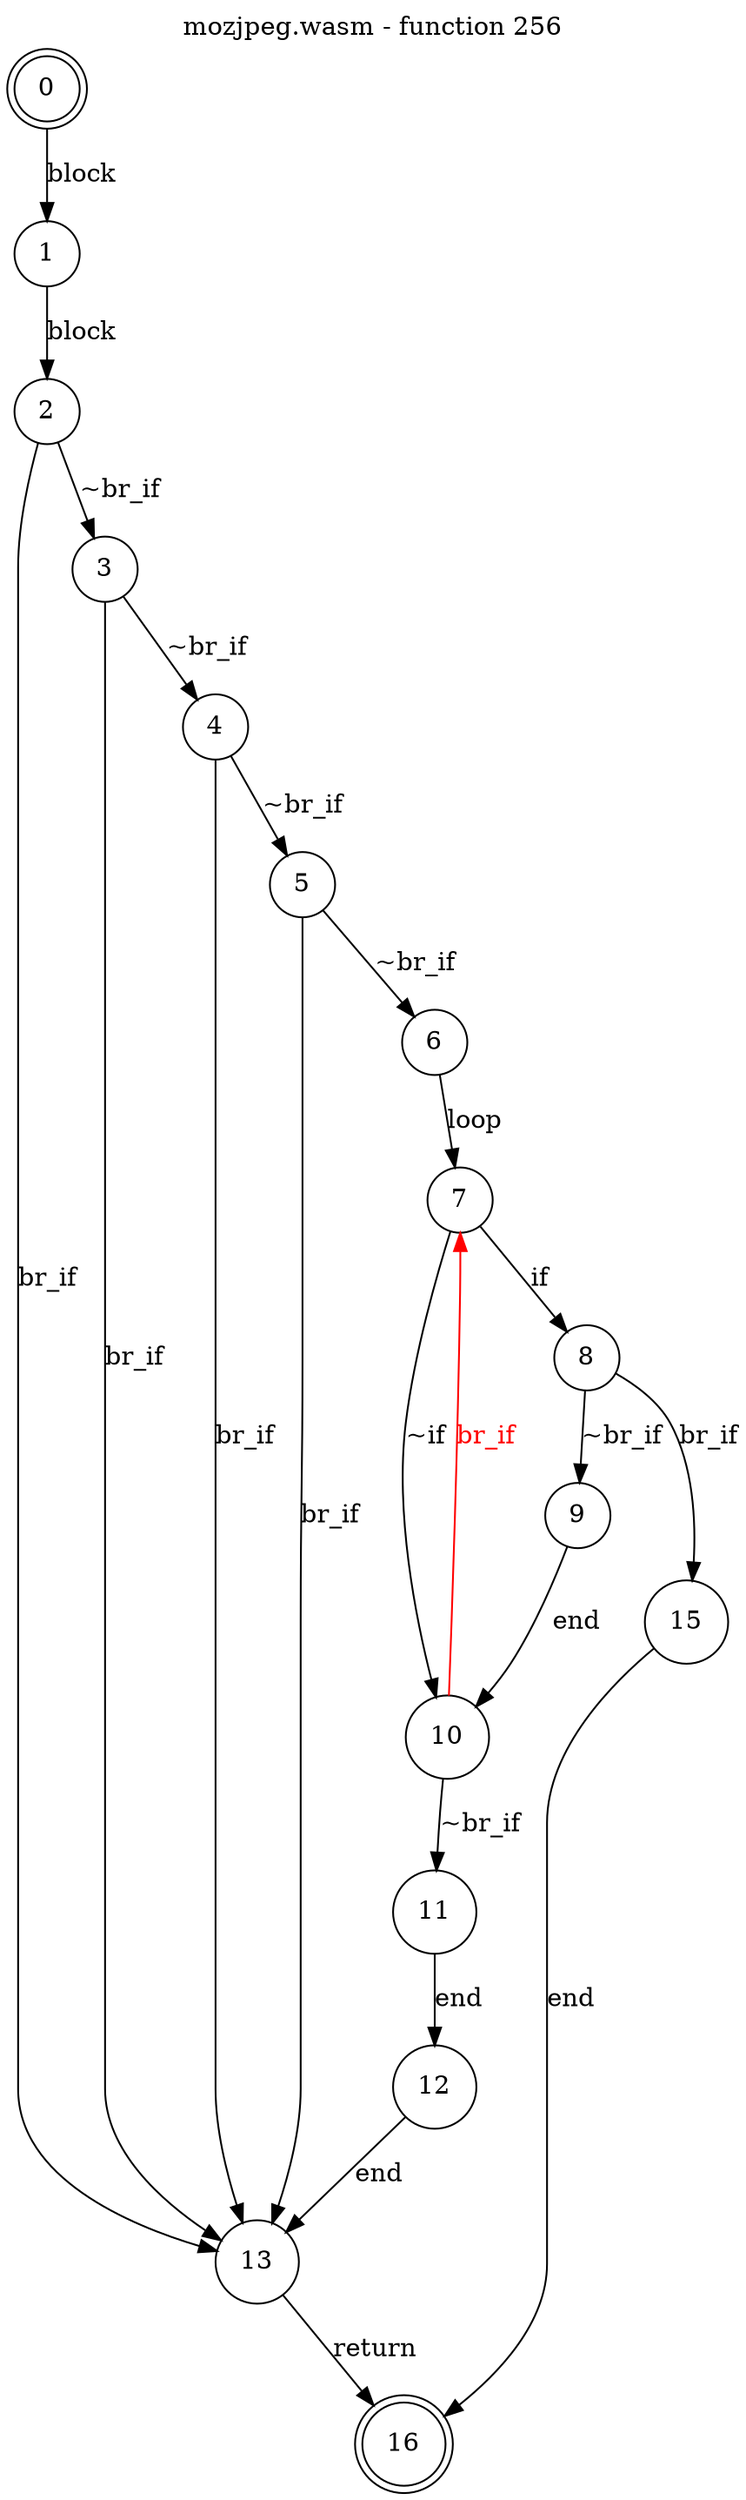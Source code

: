 digraph finite_state_machine {
    label = "mozjpeg.wasm - function 256"
    labelloc =  t
    labelfontsize = 16
    labelfontcolor = black
    labelfontname = "Helvetica"
    node [shape = doublecircle]; 0 16;
    node [shape = circle];
    0 -> 1[label="block"];
    1 -> 2[label="block"];
    2 -> 3[label="~br_if"];
    2 -> 13[label="br_if"];
    3 -> 4[label="~br_if"];
    3 -> 13[label="br_if"];
    4 -> 5[label="~br_if"];
    4 -> 13[label="br_if"];
    5 -> 6[label="~br_if"];
    5 -> 13[label="br_if"];
    6 -> 7[label="loop"];
    7 -> 8[label="if"];
    7 -> 10[label="~if"];
    8 -> 9[label="~br_if"];
    8 -> 15[label="br_if"];
    9 -> 10[label="end"];
    10 -> 11[label="~br_if"];
    10 -> 7[color="red" fontcolor="red" label="br_if"];
    11 -> 12[label="end"];
    12 -> 13[label="end"];
    13 -> 16[label="return"];
    15 -> 16[label="end"];
}

